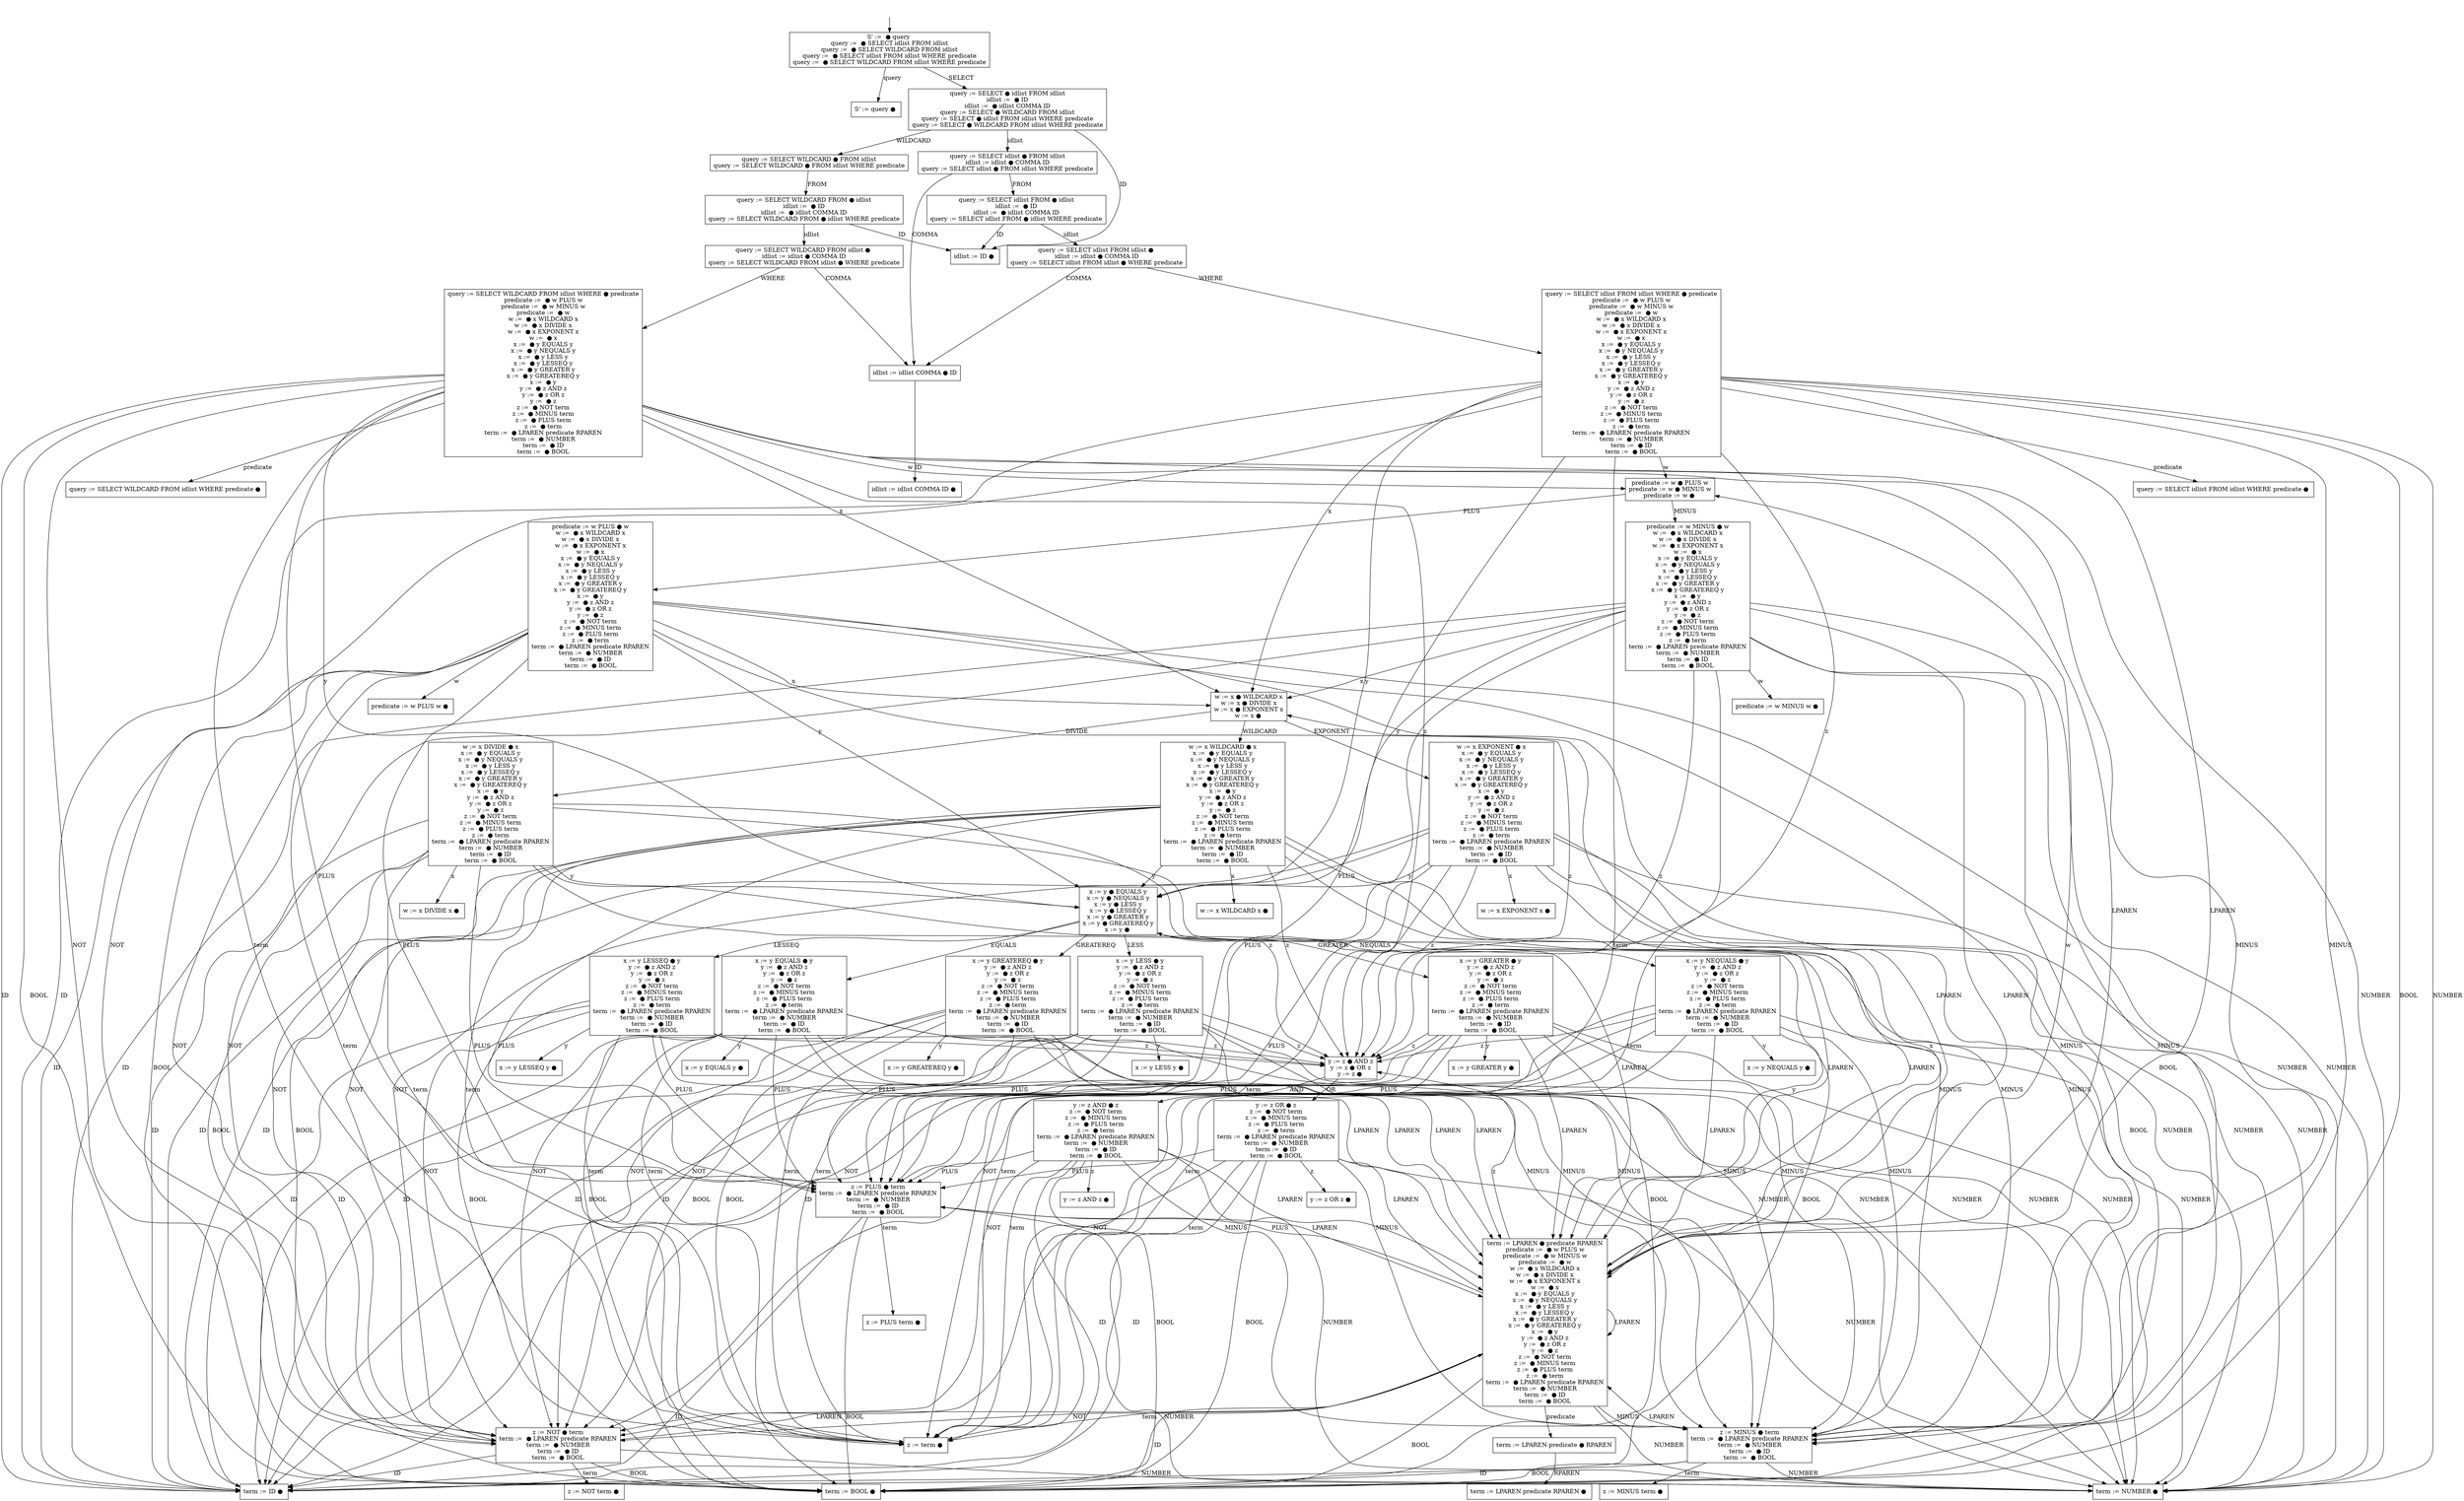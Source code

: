 digraph dfa {
    "" [shape=none]
    "0" [shape=box,label="S' :=  ● query \nquery :=  ● SELECT idlist FROM idlist\nquery :=  ● SELECT WILDCARD FROM idlist\nquery :=  ● SELECT idlist FROM idlist WHERE predicate\nquery :=  ● SELECT WILDCARD FROM idlist WHERE predicate\n"]
    "1" [shape=box,label="S' := query ● \n"]
    "2" [shape=box,label="query := SELECT ● idlist FROM idlist\nidlist :=  ● ID\nidlist :=  ● idlist COMMA ID\nquery := SELECT ● WILDCARD FROM idlist\nquery := SELECT ● idlist FROM idlist WHERE predicate\nquery := SELECT ● WILDCARD FROM idlist WHERE predicate\n"]
    "3" [shape=box,label="query := SELECT idlist ● FROM idlist\nidlist := idlist ● COMMA ID\nquery := SELECT idlist ● FROM idlist WHERE predicate\n"]
    "4" [shape=box,label="query := SELECT idlist FROM ● idlist\nidlist :=  ● ID\nidlist :=  ● idlist COMMA ID\nquery := SELECT idlist FROM ● idlist WHERE predicate\n"]
    "5" [shape=box,label="query := SELECT idlist FROM idlist ● \nidlist := idlist ● COMMA ID\nquery := SELECT idlist FROM idlist ● WHERE predicate\n"]
    "6" [shape=box,label="idlist := idlist COMMA ● ID\n"]
    "7" [shape=box,label="idlist := idlist COMMA ID ● \n"]
    "8" [shape=box,label="idlist := ID ● \n"]
    "9" [shape=box,label="query := SELECT WILDCARD ● FROM idlist\nquery := SELECT WILDCARD ● FROM idlist WHERE predicate\n"]
    "10" [shape=box,label="query := SELECT WILDCARD FROM ● idlist\nidlist :=  ● ID\nidlist :=  ● idlist COMMA ID\nquery := SELECT WILDCARD FROM ● idlist WHERE predicate\n"]
    "11" [shape=box,label="query := SELECT WILDCARD FROM idlist ● \nidlist := idlist ● COMMA ID\nquery := SELECT WILDCARD FROM idlist ● WHERE predicate\n"]
    "12" [shape=box,label="query := SELECT idlist FROM idlist WHERE ● predicate\npredicate :=  ● w PLUS w\npredicate :=  ● w MINUS w\npredicate :=  ● w\nw :=  ● x WILDCARD x\nw :=  ● x DIVIDE x\nw :=  ● x EXPONENT x\nw :=  ● x\nx :=  ● y EQUALS y\nx :=  ● y NEQUALS y\nx :=  ● y LESS y\nx :=  ● y LESSEQ y\nx :=  ● y GREATER y\nx :=  ● y GREATEREQ y\nx :=  ● y\ny :=  ● z AND z\ny :=  ● z OR z\ny :=  ● z\nz :=  ● NOT term\nz :=  ● MINUS term\nz :=  ● PLUS term\nz :=  ● term\nterm :=  ● LPAREN predicate RPAREN\nterm :=  ● NUMBER\nterm :=  ● ID\nterm :=  ● BOOL\n"]
    "13" [shape=box,label="query := SELECT idlist FROM idlist WHERE predicate ● \n"]
    "14" [shape=box,label="predicate := w ● PLUS w\npredicate := w ● MINUS w\npredicate := w ● \n"]
    "15" [shape=box,label="predicate := w PLUS ● w\nw :=  ● x WILDCARD x\nw :=  ● x DIVIDE x\nw :=  ● x EXPONENT x\nw :=  ● x\nx :=  ● y EQUALS y\nx :=  ● y NEQUALS y\nx :=  ● y LESS y\nx :=  ● y LESSEQ y\nx :=  ● y GREATER y\nx :=  ● y GREATEREQ y\nx :=  ● y\ny :=  ● z AND z\ny :=  ● z OR z\ny :=  ● z\nz :=  ● NOT term\nz :=  ● MINUS term\nz :=  ● PLUS term\nz :=  ● term\nterm :=  ● LPAREN predicate RPAREN\nterm :=  ● NUMBER\nterm :=  ● ID\nterm :=  ● BOOL\n"]
    "16" [shape=box,label="predicate := w PLUS w ● \n"]
    "17" [shape=box,label="w := x ● WILDCARD x\nw := x ● DIVIDE x\nw := x ● EXPONENT x\nw := x ● \n"]
    "18" [shape=box,label="w := x WILDCARD ● x\nx :=  ● y EQUALS y\nx :=  ● y NEQUALS y\nx :=  ● y LESS y\nx :=  ● y LESSEQ y\nx :=  ● y GREATER y\nx :=  ● y GREATEREQ y\nx :=  ● y\ny :=  ● z AND z\ny :=  ● z OR z\ny :=  ● z\nz :=  ● NOT term\nz :=  ● MINUS term\nz :=  ● PLUS term\nz :=  ● term\nterm :=  ● LPAREN predicate RPAREN\nterm :=  ● NUMBER\nterm :=  ● ID\nterm :=  ● BOOL\n"]
    "19" [shape=box,label="w := x WILDCARD x ● \n"]
    "20" [shape=box,label="x := y ● EQUALS y\nx := y ● NEQUALS y\nx := y ● LESS y\nx := y ● LESSEQ y\nx := y ● GREATER y\nx := y ● GREATEREQ y\nx := y ● \n"]
    "21" [shape=box,label="x := y EQUALS ● y\ny :=  ● z AND z\ny :=  ● z OR z\ny :=  ● z\nz :=  ● NOT term\nz :=  ● MINUS term\nz :=  ● PLUS term\nz :=  ● term\nterm :=  ● LPAREN predicate RPAREN\nterm :=  ● NUMBER\nterm :=  ● ID\nterm :=  ● BOOL\n"]
    "22" [shape=box,label="x := y EQUALS y ● \n"]
    "23" [shape=box,label="y := z ● AND z\ny := z ● OR z\ny := z ● \n"]
    "24" [shape=box,label="y := z AND ● z\nz :=  ● NOT term\nz :=  ● MINUS term\nz :=  ● PLUS term\nz :=  ● term\nterm :=  ● LPAREN predicate RPAREN\nterm :=  ● NUMBER\nterm :=  ● ID\nterm :=  ● BOOL\n"]
    "25" [shape=box,label="y := z AND z ● \n"]
    "26" [shape=box,label="z := term ● \n"]
    "27" [shape=box,label="term := ID ● \n"]
    "28" [shape=box,label="z := PLUS ● term\nterm :=  ● LPAREN predicate RPAREN\nterm :=  ● NUMBER\nterm :=  ● ID\nterm :=  ● BOOL\n"]
    "29" [shape=box,label="z := PLUS term ● \n"]
    "30" [shape=box,label="term := LPAREN ● predicate RPAREN\npredicate :=  ● w PLUS w\npredicate :=  ● w MINUS w\npredicate :=  ● w\nw :=  ● x WILDCARD x\nw :=  ● x DIVIDE x\nw :=  ● x EXPONENT x\nw :=  ● x\nx :=  ● y EQUALS y\nx :=  ● y NEQUALS y\nx :=  ● y LESS y\nx :=  ● y LESSEQ y\nx :=  ● y GREATER y\nx :=  ● y GREATEREQ y\nx :=  ● y\ny :=  ● z AND z\ny :=  ● z OR z\ny :=  ● z\nz :=  ● NOT term\nz :=  ● MINUS term\nz :=  ● PLUS term\nz :=  ● term\nterm :=  ● LPAREN predicate RPAREN\nterm :=  ● NUMBER\nterm :=  ● ID\nterm :=  ● BOOL\n"]
    "31" [shape=box,label="term := LPAREN predicate ● RPAREN\n"]
    "32" [shape=box,label="term := LPAREN predicate RPAREN ● \n"]
    "33" [shape=box,label="predicate := w MINUS ● w\nw :=  ● x WILDCARD x\nw :=  ● x DIVIDE x\nw :=  ● x EXPONENT x\nw :=  ● x\nx :=  ● y EQUALS y\nx :=  ● y NEQUALS y\nx :=  ● y LESS y\nx :=  ● y LESSEQ y\nx :=  ● y GREATER y\nx :=  ● y GREATEREQ y\nx :=  ● y\ny :=  ● z AND z\ny :=  ● z OR z\ny :=  ● z\nz :=  ● NOT term\nz :=  ● MINUS term\nz :=  ● PLUS term\nz :=  ● term\nterm :=  ● LPAREN predicate RPAREN\nterm :=  ● NUMBER\nterm :=  ● ID\nterm :=  ● BOOL\n"]
    "34" [shape=box,label="predicate := w MINUS w ● \n"]
    "35" [shape=box,label="w := x DIVIDE ● x\nx :=  ● y EQUALS y\nx :=  ● y NEQUALS y\nx :=  ● y LESS y\nx :=  ● y LESSEQ y\nx :=  ● y GREATER y\nx :=  ● y GREATEREQ y\nx :=  ● y\ny :=  ● z AND z\ny :=  ● z OR z\ny :=  ● z\nz :=  ● NOT term\nz :=  ● MINUS term\nz :=  ● PLUS term\nz :=  ● term\nterm :=  ● LPAREN predicate RPAREN\nterm :=  ● NUMBER\nterm :=  ● ID\nterm :=  ● BOOL\n"]
    "36" [shape=box,label="w := x DIVIDE x ● \n"]
    "37" [shape=box,label="x := y NEQUALS ● y\ny :=  ● z AND z\ny :=  ● z OR z\ny :=  ● z\nz :=  ● NOT term\nz :=  ● MINUS term\nz :=  ● PLUS term\nz :=  ● term\nterm :=  ● LPAREN predicate RPAREN\nterm :=  ● NUMBER\nterm :=  ● ID\nterm :=  ● BOOL\n"]
    "38" [shape=box,label="x := y NEQUALS y ● \n"]
    "39" [shape=box,label="y := z OR ● z\nz :=  ● NOT term\nz :=  ● MINUS term\nz :=  ● PLUS term\nz :=  ● term\nterm :=  ● LPAREN predicate RPAREN\nterm :=  ● NUMBER\nterm :=  ● ID\nterm :=  ● BOOL\n"]
    "40" [shape=box,label="y := z OR z ● \n"]
    "41" [shape=box,label="z := MINUS ● term\nterm :=  ● LPAREN predicate RPAREN\nterm :=  ● NUMBER\nterm :=  ● ID\nterm :=  ● BOOL\n"]
    "42" [shape=box,label="z := MINUS term ● \n"]
    "43" [shape=box,label="term := NUMBER ● \n"]
    "44" [shape=box,label="term := BOOL ● \n"]
    "45" [shape=box,label="z := NOT ● term\nterm :=  ● LPAREN predicate RPAREN\nterm :=  ● NUMBER\nterm :=  ● ID\nterm :=  ● BOOL\n"]
    "46" [shape=box,label="z := NOT term ● \n"]
    "47" [shape=box,label="x := y LESS ● y\ny :=  ● z AND z\ny :=  ● z OR z\ny :=  ● z\nz :=  ● NOT term\nz :=  ● MINUS term\nz :=  ● PLUS term\nz :=  ● term\nterm :=  ● LPAREN predicate RPAREN\nterm :=  ● NUMBER\nterm :=  ● ID\nterm :=  ● BOOL\n"]
    "48" [shape=box,label="x := y LESS y ● \n"]
    "49" [shape=box,label="x := y LESSEQ ● y\ny :=  ● z AND z\ny :=  ● z OR z\ny :=  ● z\nz :=  ● NOT term\nz :=  ● MINUS term\nz :=  ● PLUS term\nz :=  ● term\nterm :=  ● LPAREN predicate RPAREN\nterm :=  ● NUMBER\nterm :=  ● ID\nterm :=  ● BOOL\n"]
    "50" [shape=box,label="x := y LESSEQ y ● \n"]
    "51" [shape=box,label="x := y GREATER ● y\ny :=  ● z AND z\ny :=  ● z OR z\ny :=  ● z\nz :=  ● NOT term\nz :=  ● MINUS term\nz :=  ● PLUS term\nz :=  ● term\nterm :=  ● LPAREN predicate RPAREN\nterm :=  ● NUMBER\nterm :=  ● ID\nterm :=  ● BOOL\n"]
    "52" [shape=box,label="x := y GREATER y ● \n"]
    "53" [shape=box,label="x := y GREATEREQ ● y\ny :=  ● z AND z\ny :=  ● z OR z\ny :=  ● z\nz :=  ● NOT term\nz :=  ● MINUS term\nz :=  ● PLUS term\nz :=  ● term\nterm :=  ● LPAREN predicate RPAREN\nterm :=  ● NUMBER\nterm :=  ● ID\nterm :=  ● BOOL\n"]
    "54" [shape=box,label="x := y GREATEREQ y ● \n"]
    "55" [shape=box,label="w := x EXPONENT ● x\nx :=  ● y EQUALS y\nx :=  ● y NEQUALS y\nx :=  ● y LESS y\nx :=  ● y LESSEQ y\nx :=  ● y GREATER y\nx :=  ● y GREATEREQ y\nx :=  ● y\ny :=  ● z AND z\ny :=  ● z OR z\ny :=  ● z\nz :=  ● NOT term\nz :=  ● MINUS term\nz :=  ● PLUS term\nz :=  ● term\nterm :=  ● LPAREN predicate RPAREN\nterm :=  ● NUMBER\nterm :=  ● ID\nterm :=  ● BOOL\n"]
    "56" [shape=box,label="w := x EXPONENT x ● \n"]
    "57" [shape=box,label="query := SELECT WILDCARD FROM idlist WHERE ● predicate\npredicate :=  ● w PLUS w\npredicate :=  ● w MINUS w\npredicate :=  ● w\nw :=  ● x WILDCARD x\nw :=  ● x DIVIDE x\nw :=  ● x EXPONENT x\nw :=  ● x\nx :=  ● y EQUALS y\nx :=  ● y NEQUALS y\nx :=  ● y LESS y\nx :=  ● y LESSEQ y\nx :=  ● y GREATER y\nx :=  ● y GREATEREQ y\nx :=  ● y\ny :=  ● z AND z\ny :=  ● z OR z\ny :=  ● z\nz :=  ● NOT term\nz :=  ● MINUS term\nz :=  ● PLUS term\nz :=  ● term\nterm :=  ● LPAREN predicate RPAREN\nterm :=  ● NUMBER\nterm :=  ● ID\nterm :=  ● BOOL\n"]
    "58" [shape=box,label="query := SELECT WILDCARD FROM idlist WHERE predicate ● \n"]
    "" -> "0"    "0" -> "1" [label="query"]
    "0" -> "2" [label="SELECT"]
    "2" -> "3" [label="idlist"]
    "2" -> "8" [label="ID"]
    "2" -> "9" [label="WILDCARD"]
    "3" -> "4" [label="FROM"]
    "3" -> "6" [label="COMMA"]
    "4" -> "5" [label="idlist"]
    "4" -> "8" [label="ID"]
    "5" -> "6" [label="COMMA"]
    "5" -> "12" [label="WHERE"]
    "6" -> "7" [label="ID"]
    "9" -> "10" [label="FROM"]
    "10" -> "11" [label="idlist"]
    "10" -> "8" [label="ID"]
    "11" -> "6" [label="COMMA"]
    "11" -> "57" [label="WHERE"]
    "12" -> "13" [label="predicate"]
    "12" -> "14" [label="w"]
    "12" -> "17" [label="x"]
    "12" -> "20" [label="y"]
    "12" -> "23" [label="z"]
    "12" -> "26" [label="term"]
    "12" -> "27" [label="ID"]
    "12" -> "28" [label="PLUS"]
    "12" -> "41" [label="MINUS"]
    "12" -> "45" [label="NOT"]
    "12" -> "30" [label="LPAREN"]
    "12" -> "43" [label="NUMBER"]
    "12" -> "44" [label="BOOL"]
    "14" -> "33" [label="MINUS"]
    "14" -> "15" [label="PLUS"]
    "15" -> "16" [label="w"]
    "15" -> "17" [label="x"]
    "15" -> "20" [label="y"]
    "15" -> "23" [label="z"]
    "15" -> "26" [label="term"]
    "15" -> "27" [label="ID"]
    "15" -> "28" [label="PLUS"]
    "15" -> "41" [label="MINUS"]
    "15" -> "45" [label="NOT"]
    "15" -> "30" [label="LPAREN"]
    "15" -> "43" [label="NUMBER"]
    "15" -> "44" [label="BOOL"]
    "17" -> "35" [label="DIVIDE"]
    "17" -> "55" [label="EXPONENT"]
    "17" -> "18" [label="WILDCARD"]
    "18" -> "19" [label="x"]
    "18" -> "20" [label="y"]
    "18" -> "23" [label="z"]
    "18" -> "26" [label="term"]
    "18" -> "27" [label="ID"]
    "18" -> "28" [label="PLUS"]
    "18" -> "41" [label="MINUS"]
    "18" -> "45" [label="NOT"]
    "18" -> "30" [label="LPAREN"]
    "18" -> "43" [label="NUMBER"]
    "18" -> "44" [label="BOOL"]
    "20" -> "37" [label="NEQUALS"]
    "20" -> "47" [label="LESS"]
    "20" -> "49" [label="LESSEQ"]
    "20" -> "51" [label="GREATER"]
    "20" -> "53" [label="GREATEREQ"]
    "20" -> "21" [label="EQUALS"]
    "21" -> "22" [label="y"]
    "21" -> "23" [label="z"]
    "21" -> "26" [label="term"]
    "21" -> "27" [label="ID"]
    "21" -> "28" [label="PLUS"]
    "21" -> "41" [label="MINUS"]
    "21" -> "45" [label="NOT"]
    "21" -> "30" [label="LPAREN"]
    "21" -> "43" [label="NUMBER"]
    "21" -> "44" [label="BOOL"]
    "23" -> "39" [label="OR"]
    "23" -> "24" [label="AND"]
    "24" -> "25" [label="z"]
    "24" -> "26" [label="term"]
    "24" -> "27" [label="ID"]
    "24" -> "28" [label="PLUS"]
    "24" -> "41" [label="MINUS"]
    "24" -> "45" [label="NOT"]
    "24" -> "30" [label="LPAREN"]
    "24" -> "43" [label="NUMBER"]
    "24" -> "44" [label="BOOL"]
    "28" -> "29" [label="term"]
    "28" -> "27" [label="ID"]
    "28" -> "30" [label="LPAREN"]
    "28" -> "43" [label="NUMBER"]
    "28" -> "44" [label="BOOL"]
    "30" -> "31" [label="predicate"]
    "30" -> "14" [label="w"]
    "30" -> "17" [label="x"]
    "30" -> "20" [label="y"]
    "30" -> "23" [label="z"]
    "30" -> "26" [label="term"]
    "30" -> "27" [label="ID"]
    "30" -> "28" [label="PLUS"]
    "30" -> "41" [label="MINUS"]
    "30" -> "45" [label="NOT"]
    "30" -> "30" [label="LPAREN"]
    "30" -> "43" [label="NUMBER"]
    "30" -> "44" [label="BOOL"]
    "31" -> "32" [label="RPAREN"]
    "33" -> "34" [label="w"]
    "33" -> "17" [label="x"]
    "33" -> "20" [label="y"]
    "33" -> "23" [label="z"]
    "33" -> "26" [label="term"]
    "33" -> "27" [label="ID"]
    "33" -> "28" [label="PLUS"]
    "33" -> "41" [label="MINUS"]
    "33" -> "45" [label="NOT"]
    "33" -> "30" [label="LPAREN"]
    "33" -> "43" [label="NUMBER"]
    "33" -> "44" [label="BOOL"]
    "35" -> "36" [label="x"]
    "35" -> "20" [label="y"]
    "35" -> "23" [label="z"]
    "35" -> "26" [label="term"]
    "35" -> "27" [label="ID"]
    "35" -> "28" [label="PLUS"]
    "35" -> "41" [label="MINUS"]
    "35" -> "45" [label="NOT"]
    "35" -> "30" [label="LPAREN"]
    "35" -> "43" [label="NUMBER"]
    "35" -> "44" [label="BOOL"]
    "37" -> "38" [label="y"]
    "37" -> "23" [label="z"]
    "37" -> "26" [label="term"]
    "37" -> "27" [label="ID"]
    "37" -> "28" [label="PLUS"]
    "37" -> "41" [label="MINUS"]
    "37" -> "45" [label="NOT"]
    "37" -> "30" [label="LPAREN"]
    "37" -> "43" [label="NUMBER"]
    "37" -> "44" [label="BOOL"]
    "39" -> "40" [label="z"]
    "39" -> "26" [label="term"]
    "39" -> "27" [label="ID"]
    "39" -> "28" [label="PLUS"]
    "39" -> "41" [label="MINUS"]
    "39" -> "45" [label="NOT"]
    "39" -> "30" [label="LPAREN"]
    "39" -> "43" [label="NUMBER"]
    "39" -> "44" [label="BOOL"]
    "41" -> "42" [label="term"]
    "41" -> "27" [label="ID"]
    "41" -> "30" [label="LPAREN"]
    "41" -> "43" [label="NUMBER"]
    "41" -> "44" [label="BOOL"]
    "45" -> "46" [label="term"]
    "45" -> "27" [label="ID"]
    "45" -> "30" [label="LPAREN"]
    "45" -> "43" [label="NUMBER"]
    "45" -> "44" [label="BOOL"]
    "47" -> "48" [label="y"]
    "47" -> "23" [label="z"]
    "47" -> "26" [label="term"]
    "47" -> "27" [label="ID"]
    "47" -> "28" [label="PLUS"]
    "47" -> "41" [label="MINUS"]
    "47" -> "45" [label="NOT"]
    "47" -> "30" [label="LPAREN"]
    "47" -> "43" [label="NUMBER"]
    "47" -> "44" [label="BOOL"]
    "49" -> "50" [label="y"]
    "49" -> "23" [label="z"]
    "49" -> "26" [label="term"]
    "49" -> "27" [label="ID"]
    "49" -> "28" [label="PLUS"]
    "49" -> "41" [label="MINUS"]
    "49" -> "45" [label="NOT"]
    "49" -> "30" [label="LPAREN"]
    "49" -> "43" [label="NUMBER"]
    "49" -> "44" [label="BOOL"]
    "51" -> "52" [label="y"]
    "51" -> "23" [label="z"]
    "51" -> "26" [label="term"]
    "51" -> "27" [label="ID"]
    "51" -> "28" [label="PLUS"]
    "51" -> "41" [label="MINUS"]
    "51" -> "45" [label="NOT"]
    "51" -> "30" [label="LPAREN"]
    "51" -> "43" [label="NUMBER"]
    "51" -> "44" [label="BOOL"]
    "53" -> "54" [label="y"]
    "53" -> "23" [label="z"]
    "53" -> "26" [label="term"]
    "53" -> "27" [label="ID"]
    "53" -> "28" [label="PLUS"]
    "53" -> "41" [label="MINUS"]
    "53" -> "45" [label="NOT"]
    "53" -> "30" [label="LPAREN"]
    "53" -> "43" [label="NUMBER"]
    "53" -> "44" [label="BOOL"]
    "55" -> "56" [label="x"]
    "55" -> "20" [label="y"]
    "55" -> "23" [label="z"]
    "55" -> "26" [label="term"]
    "55" -> "27" [label="ID"]
    "55" -> "28" [label="PLUS"]
    "55" -> "41" [label="MINUS"]
    "55" -> "45" [label="NOT"]
    "55" -> "30" [label="LPAREN"]
    "55" -> "43" [label="NUMBER"]
    "55" -> "44" [label="BOOL"]
    "57" -> "58" [label="predicate"]
    "57" -> "14" [label="w"]
    "57" -> "17" [label="x"]
    "57" -> "20" [label="y"]
    "57" -> "23" [label="z"]
    "57" -> "26" [label="term"]
    "57" -> "27" [label="ID"]
    "57" -> "28" [label="PLUS"]
    "57" -> "41" [label="MINUS"]
    "57" -> "45" [label="NOT"]
    "57" -> "30" [label="LPAREN"]
    "57" -> "43" [label="NUMBER"]
    "57" -> "44" [label="BOOL"]
}